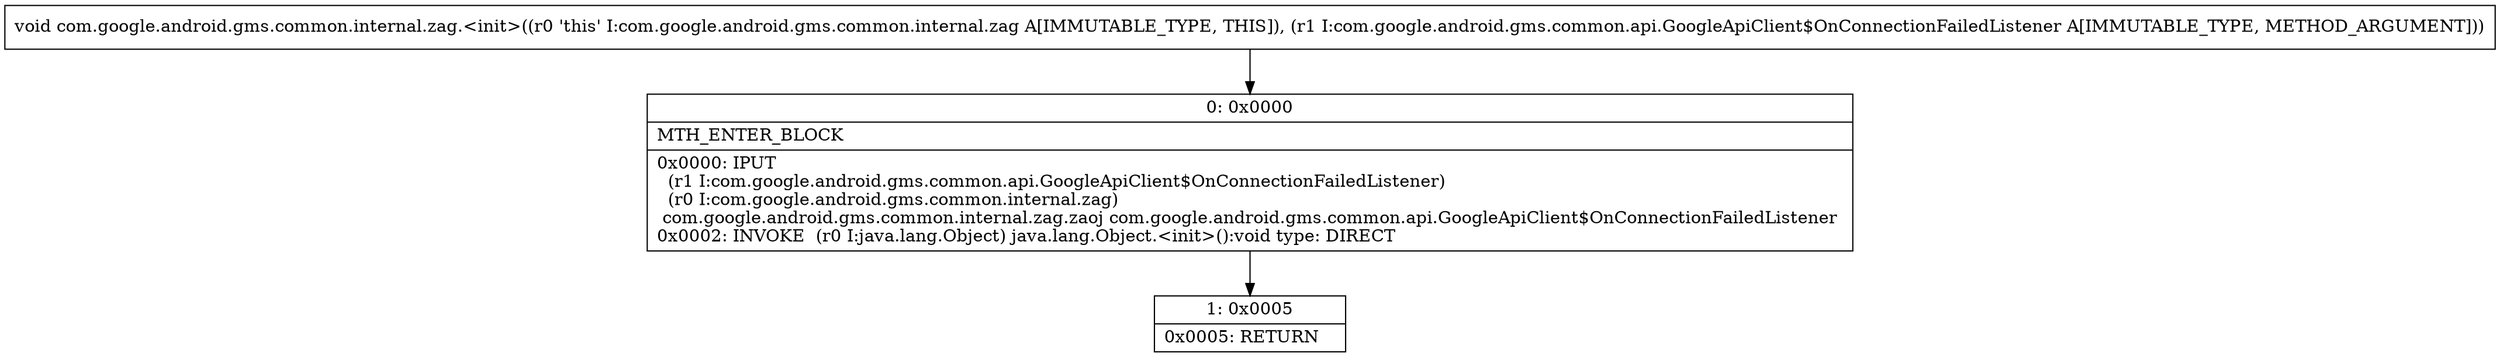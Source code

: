digraph "CFG forcom.google.android.gms.common.internal.zag.\<init\>(Lcom\/google\/android\/gms\/common\/api\/GoogleApiClient$OnConnectionFailedListener;)V" {
Node_0 [shape=record,label="{0\:\ 0x0000|MTH_ENTER_BLOCK\l|0x0000: IPUT  \l  (r1 I:com.google.android.gms.common.api.GoogleApiClient$OnConnectionFailedListener)\l  (r0 I:com.google.android.gms.common.internal.zag)\l com.google.android.gms.common.internal.zag.zaoj com.google.android.gms.common.api.GoogleApiClient$OnConnectionFailedListener \l0x0002: INVOKE  (r0 I:java.lang.Object) java.lang.Object.\<init\>():void type: DIRECT \l}"];
Node_1 [shape=record,label="{1\:\ 0x0005|0x0005: RETURN   \l}"];
MethodNode[shape=record,label="{void com.google.android.gms.common.internal.zag.\<init\>((r0 'this' I:com.google.android.gms.common.internal.zag A[IMMUTABLE_TYPE, THIS]), (r1 I:com.google.android.gms.common.api.GoogleApiClient$OnConnectionFailedListener A[IMMUTABLE_TYPE, METHOD_ARGUMENT])) }"];
MethodNode -> Node_0;
Node_0 -> Node_1;
}

